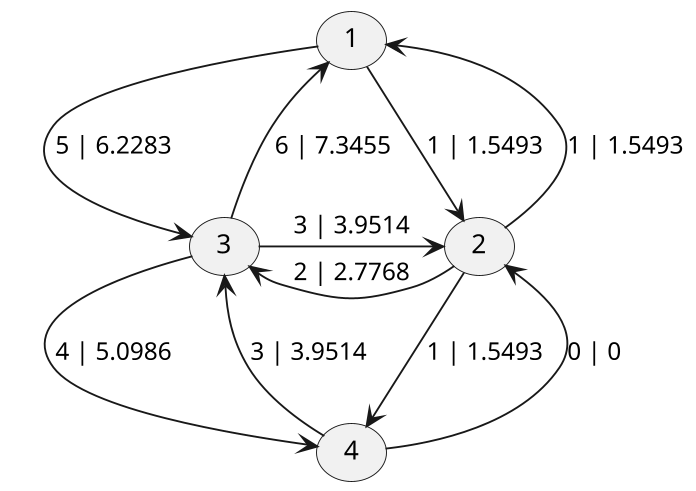 @startuml
skinparam dpi 180
usecase 1
usecase 2
usecase 3
usecase 4

1 -down-> 3 : 5 | 6.2283
3 -> 2 : 3 | 3.9514
1 -right-> 2 : 1 | 1.5493
2 -> 3 : 2 | 2.7768
3 -> 4 : 4 | 5.0986
2 -> 4 : 1 | 1.5493
4 -> 3 : 3 | 3.9514
3 -up-> 1 : 6 | 7.3455
2 -> 1 : 1 | 1.5493
4 -down-> 2 : 0 | 0
@enduml

